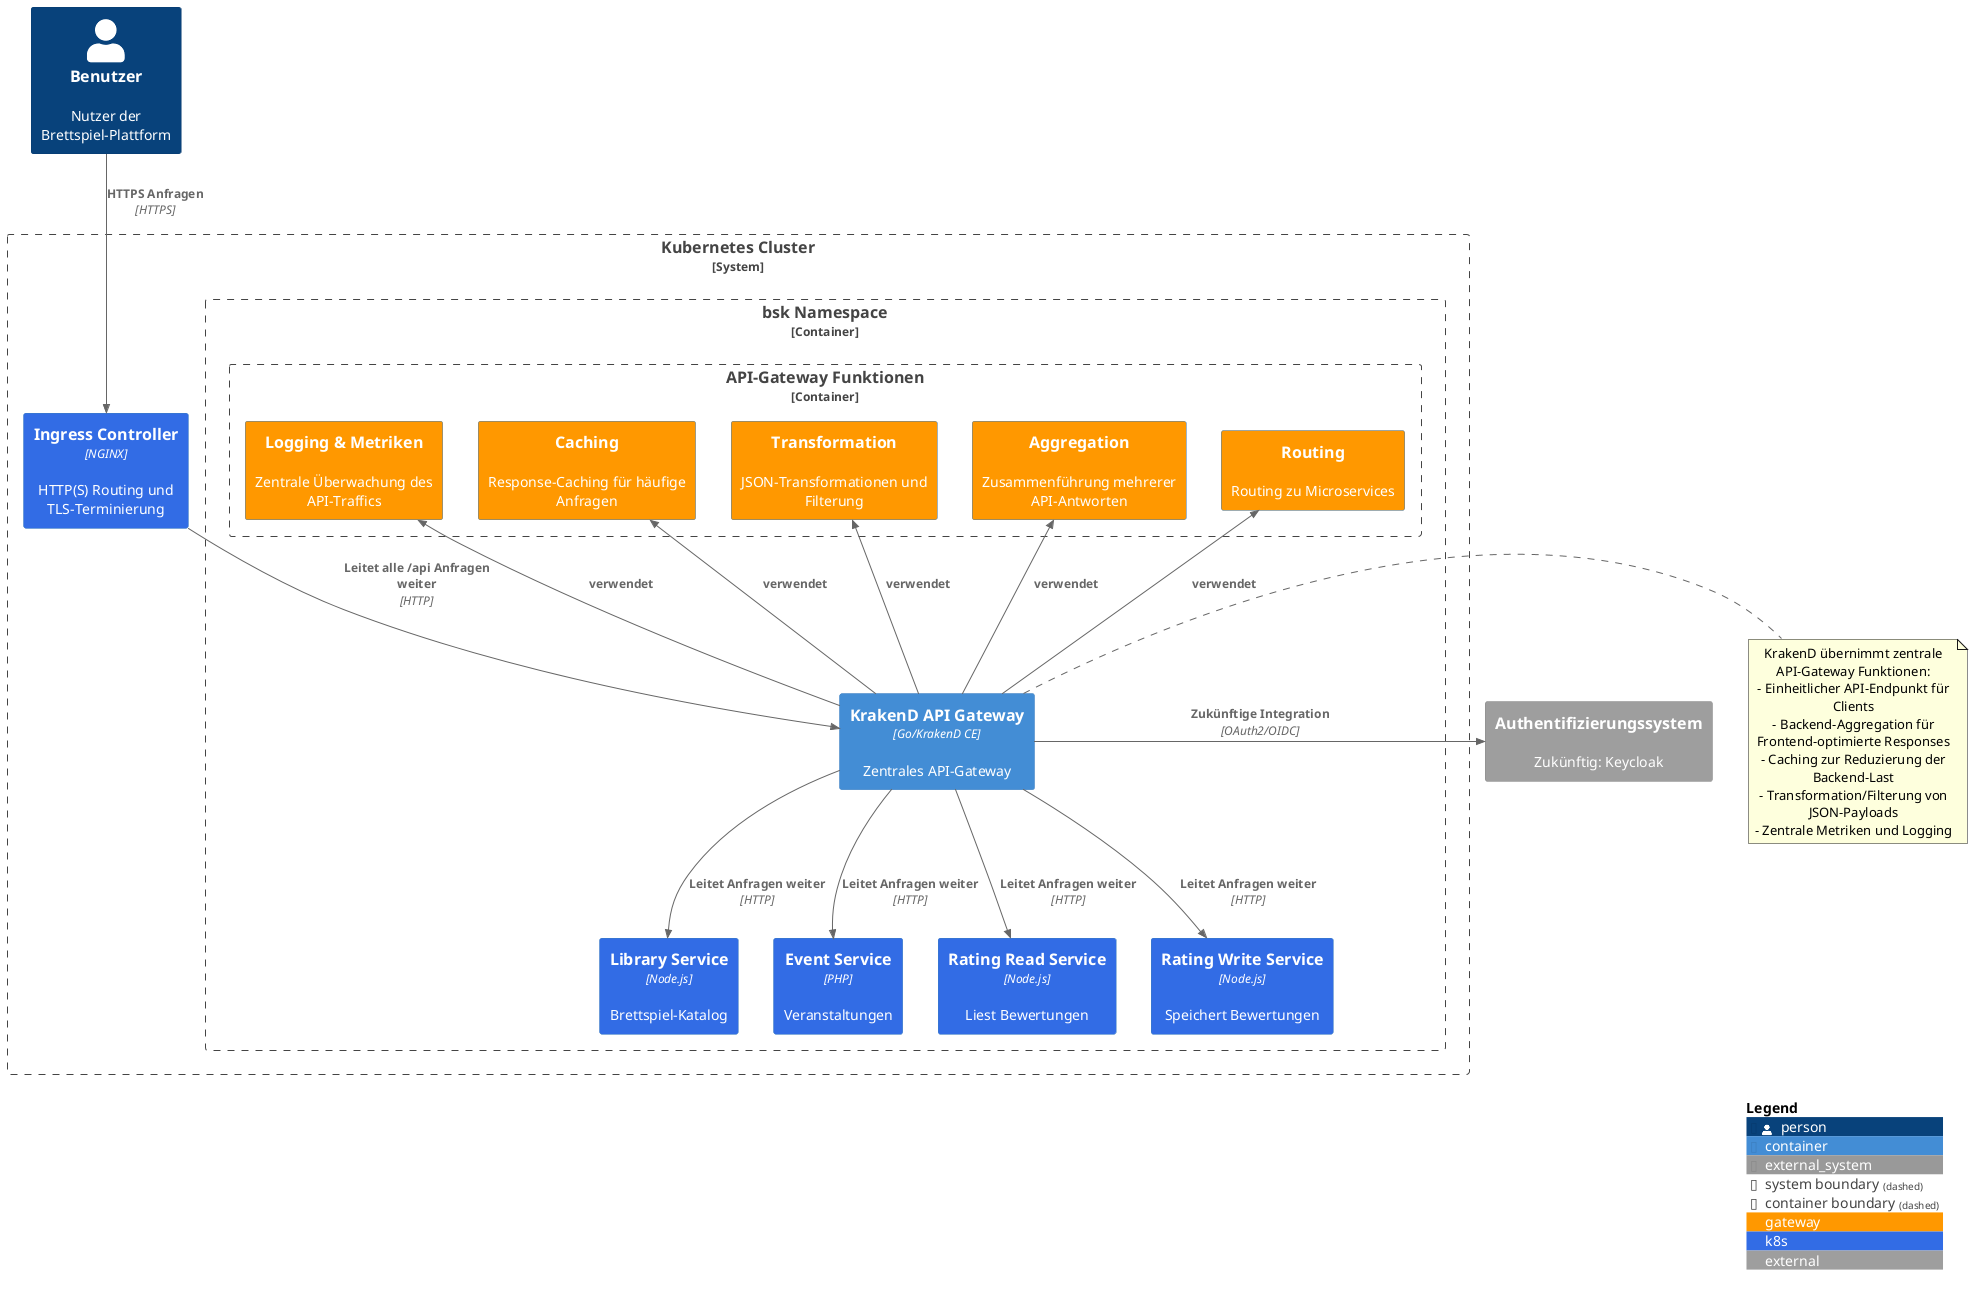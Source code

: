 @startuml "API Gateway Architektur"
!include <C4/C4_Container>

AddElementTag("gateway", $bgColor="#FF9800", $fontColor="#ffffff")
AddElementTag("k8s", $bgColor="#326CE5", $fontColor="#ffffff", $shape="RoundedBoxShape")
AddElementTag("external", $bgColor="#9E9E9E", $fontColor="#ffffff")

Person(user, "Benutzer", "Nutzer der Brettspiel-Plattform")

System_Boundary(k8s_cluster, "Kubernetes Cluster") {
    
    Container(ingress, "Ingress Controller", "NGINX", "HTTP(S) Routing und TLS-Terminierung", $tags="k8s")
    
    Container_Boundary(bsk_namespace, "bsk Namespace") {
        
        Container(krakend, "KrakenD API Gateway", "Go/KrakenD CE", "Zentrales API-Gateway", $tags="k8s,gateway")
        
        Container_Boundary(api_features, "API-Gateway Funktionen") {
            Container(routing, "Routing", "", "Routing zu Microservices", $tags="gateway")
            Container(aggregation, "Aggregation", "", "Zusammenführung mehrerer API-Antworten", $tags="gateway")
            Container(transformation, "Transformation", "", "JSON-Transformationen und Filterung", $tags="gateway")
            Container(caching, "Caching", "", "Response-Caching für häufige Anfragen", $tags="gateway")
            Container(logging, "Logging & Metriken", "", "Zentrale Überwachung des API-Traffics", $tags="gateway")
        }
        
        Container(library, "Library Service", "Node.js", "Brettspiel-Katalog", $tags="k8s")
        Container(event, "Event Service", "PHP", "Veranstaltungen", $tags="k8s")
        Container(rating_read, "Rating Read Service", "Node.js", "Liest Bewertungen", $tags="k8s")
        Container(rating_write, "Rating Write Service", "Node.js", "Speichert Bewertungen", $tags="k8s")
    }
}

System_Ext(future_auth, "Authentifizierungssystem", "Zukünftig: Keycloak", $tags="external")

Rel(user, ingress, "HTTPS Anfragen", "HTTPS")
Rel(ingress, krakend, "Leitet alle /api Anfragen weiter", "HTTP")

Rel_U(krakend, routing, "verwendet")
Rel_U(krakend, aggregation, "verwendet")
Rel_U(krakend, transformation, "verwendet")
Rel_U(krakend, caching, "verwendet")
Rel_U(krakend, logging, "verwendet")

Rel_D(krakend, library, "Leitet Anfragen weiter", "HTTP")
Rel_D(krakend, event, "Leitet Anfragen weiter", "HTTP")
Rel_D(krakend, rating_read, "Leitet Anfragen weiter", "HTTP") 
Rel_D(krakend, rating_write, "Leitet Anfragen weiter", "HTTP")

Rel_R(krakend, future_auth, "Zukünftige Integration", "OAuth2/OIDC")

note right of krakend
  KrakenD übernimmt zentrale API-Gateway Funktionen:
  - Einheitlicher API-Endpunkt für Clients
  - Backend-Aggregation für Frontend-optimierte Responses
  - Caching zur Reduzierung der Backend-Last
  - Transformation/Filterung von JSON-Payloads
  - Zentrale Metriken und Logging
end note

SHOW_LEGEND()
@enduml